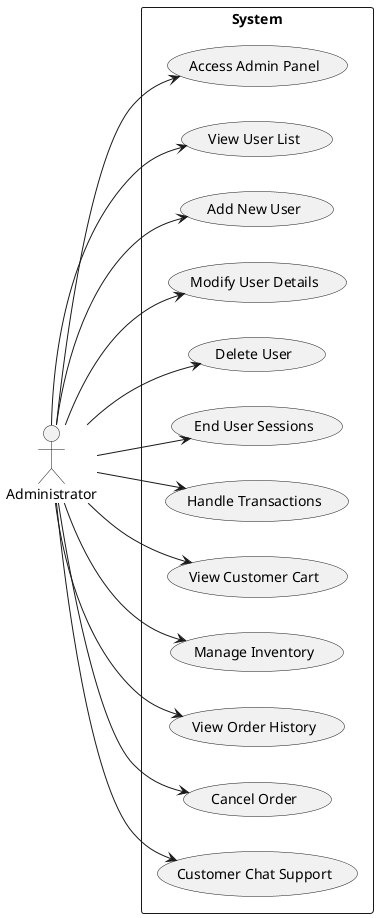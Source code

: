 @startuml administrator
left to right direction
actor Administrator
rectangle "System" as system {
  (Access Admin Panel)
  (View User List)
  (Add New User)
  (Modify User Details)
  (Delete User)
  (End User Sessions)
  (Handle Transactions)
  (View Customer Cart)
  (Manage Inventory)
  (View Order History)
  (Cancel Order)
  (Customer Chat Support)
}
Administrator --> (Access Admin Panel)
Administrator --> (View User List)
Administrator --> (Add New User)
Administrator --> (Modify User Details)
Administrator --> (Delete User)
Administrator --> (End User Sessions)
Administrator --> (Handle Transactions)
Administrator --> (View Customer Cart)
Administrator --> (Manage Inventory)
Administrator --> (View Order History)
Administrator --> (Cancel Order)
Administrator --> (Customer Chat Support)
@enduml